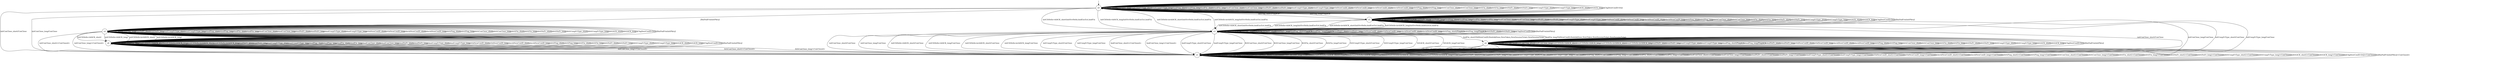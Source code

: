 digraph g {

s0 [shape="circle" label="s0"];
s1 [shape="circle" label="s1"];
s2 [shape="circle" label="s2"];
s3 [shape="circle" label="s3"];
s4 [shape="circle" label="s4"];
s5 [shape="circle" label="s5"];
s6 [shape="circle" label="s6"];
s0 -> s5 [label="initPing_short/PingACK "];
s0 -> s5 [label="initPing_long/PingACK "];
s0 -> s1 [label="initConClose_short/ConClose "];
s0 -> s1 [label="initConClose_long/ConClose "];
s0 -> s3 [label="initCltHello-vldACK_short/initSvrHello,hndEncExt,hndFin "];
s0 -> s3 [label="initCltHello-vldACK_long/initSvrHello,hndEncExt,hndFin "];
s0 -> s3 [label="initCltHello-invldACK_short/initSvrHello,hndEncExt,hndFin "];
s0 -> s3 [label="initCltHello-invldACK_long/initSvrHello,hndEncExt,hndFin "];
s0 -> s0 [label="initNoFr_short/ "];
s0 -> s0 [label="initNoFr_long/ "];
s0 -> s0 [label="initUnxpFrType_short/ "];
s0 -> s0 [label="initUnxpFrType_long/ "];
s0 -> s0 [label="hndPing_short/ "];
s0 -> s0 [label="hndPing_long/ "];
s0 -> s0 [label="hndFin_short/ "];
s0 -> s0 [label="hndFin_long/ "];
s0 -> s0 [label="hndConClose_short/ "];
s0 -> s0 [label="hndConClose_long/ "];
s0 -> s0 [label="hndNoFr_short/ "];
s0 -> s0 [label="hndNoFr_long/ "];
s0 -> s0 [label="hndUnxpFrType_short/ "];
s0 -> s0 [label="hndUnxpFrType_long/ "];
s0 -> s0 [label="VldNewConID_short/ "];
s0 -> s0 [label="VldNewConID_long/ "];
s0 -> s0 [label="InvldNewConID_short/ "];
s0 -> s0 [label="InvldNewConID_long/ "];
s0 -> s0 [label="0rttPing_short/ "];
s0 -> s0 [label="0rttPing_long/ "];
s0 -> s0 [label="0rttConClose_short/ "];
s0 -> s0 [label="0rttConClose_long/ "];
s0 -> s0 [label="0rttFin_short/ "];
s0 -> s0 [label="0rttFin_long/ "];
s0 -> s0 [label="0rttNoFr_short/ "];
s0 -> s0 [label="0rttNoFr_long/ "];
s0 -> s0 [label="0rttUnxpFrType_short/ "];
s0 -> s0 [label="0rttUnxpFrType_long/ "];
s0 -> s0 [label="0rttACK_short/ "];
s0 -> s0 [label="0rttACK_long/ "];
s0 -> s0 [label="[ChgDestConID-Ori]/ "];
s0 -> s2 [label="[RmPadFrmInitPkts]/ "];
s1 -> s1 [label="initPing_short/<ConClosed> "];
s1 -> s1 [label="initPing_long/<ConClosed> "];
s1 -> s1 [label="initConClose_short/<ConClosed> "];
s1 -> s1 [label="initConClose_long/<ConClosed> "];
s1 -> s1 [label="initCltHello-vldACK_short/<ConClosed> "];
s1 -> s1 [label="initCltHello-vldACK_long/<ConClosed> "];
s1 -> s1 [label="initCltHello-invldACK_short/<ConClosed> "];
s1 -> s1 [label="initCltHello-invldACK_long/<ConClosed> "];
s1 -> s1 [label="initNoFr_short/<ConClosed> "];
s1 -> s1 [label="initNoFr_long/<ConClosed> "];
s1 -> s1 [label="initUnxpFrType_short/<ConClosed> "];
s1 -> s1 [label="initUnxpFrType_long/<ConClosed> "];
s1 -> s1 [label="hndPing_short/<ConClosed> "];
s1 -> s1 [label="hndPing_long/<ConClosed> "];
s1 -> s1 [label="hndFin_short/<ConClosed> "];
s1 -> s1 [label="hndFin_long/<ConClosed> "];
s1 -> s1 [label="hndConClose_short/<ConClosed> "];
s1 -> s1 [label="hndConClose_long/<ConClosed> "];
s1 -> s1 [label="hndNoFr_short/<ConClosed> "];
s1 -> s1 [label="hndNoFr_long/<ConClosed> "];
s1 -> s1 [label="hndUnxpFrType_short/<ConClosed> "];
s1 -> s1 [label="hndUnxpFrType_long/<ConClosed> "];
s1 -> s1 [label="VldNewConID_short/<ConClosed> "];
s1 -> s1 [label="VldNewConID_long/<ConClosed> "];
s1 -> s1 [label="InvldNewConID_short/<ConClosed> "];
s1 -> s1 [label="InvldNewConID_long/<ConClosed> "];
s1 -> s1 [label="0rttPing_short/<ConClosed> "];
s1 -> s1 [label="0rttPing_long/<ConClosed> "];
s1 -> s1 [label="0rttConClose_short/<ConClosed> "];
s1 -> s1 [label="0rttConClose_long/<ConClosed> "];
s1 -> s1 [label="0rttFin_short/<ConClosed> "];
s1 -> s1 [label="0rttFin_long/<ConClosed> "];
s1 -> s1 [label="0rttNoFr_short/<ConClosed> "];
s1 -> s1 [label="0rttNoFr_long/<ConClosed> "];
s1 -> s1 [label="0rttUnxpFrType_short/<ConClosed> "];
s1 -> s1 [label="0rttUnxpFrType_long/<ConClosed> "];
s1 -> s1 [label="0rttACK_short/<ConClosed> "];
s1 -> s1 [label="0rttACK_long/<ConClosed> "];
s1 -> s1 [label="[ChgDestConID-Ori]/<ConClosed> "];
s1 -> s1 [label="[RmPadFrmInitPkts]/<ConClosed> "];
s2 -> s2 [label="initPing_short/ "];
s2 -> s2 [label="initPing_long/ "];
s2 -> s1 [label="initConClose_short/<ConClosed> "];
s2 -> s1 [label="initConClose_long/<ConClosed> "];
s2 -> s6 [label="initCltHello-vldACK_short/ "];
s2 -> s6 [label="initCltHello-vldACK_long/ "];
s2 -> s6 [label="initCltHello-invldACK_short/ "];
s2 -> s6 [label="initCltHello-invldACK_long/ "];
s2 -> s2 [label="initNoFr_short/ "];
s2 -> s2 [label="initNoFr_long/ "];
s2 -> s2 [label="initUnxpFrType_short/ "];
s2 -> s2 [label="initUnxpFrType_long/ "];
s2 -> s2 [label="hndPing_short/ "];
s2 -> s2 [label="hndPing_long/ "];
s2 -> s2 [label="hndFin_short/ "];
s2 -> s2 [label="hndFin_long/ "];
s2 -> s2 [label="hndConClose_short/ "];
s2 -> s2 [label="hndConClose_long/ "];
s2 -> s2 [label="hndNoFr_short/ "];
s2 -> s2 [label="hndNoFr_long/ "];
s2 -> s2 [label="hndUnxpFrType_short/ "];
s2 -> s2 [label="hndUnxpFrType_long/ "];
s2 -> s2 [label="VldNewConID_short/ "];
s2 -> s2 [label="VldNewConID_long/ "];
s2 -> s2 [label="InvldNewConID_short/ "];
s2 -> s2 [label="InvldNewConID_long/ "];
s2 -> s2 [label="0rttPing_short/ "];
s2 -> s2 [label="0rttPing_long/ "];
s2 -> s2 [label="0rttConClose_short/ "];
s2 -> s2 [label="0rttConClose_long/ "];
s2 -> s2 [label="0rttFin_short/ "];
s2 -> s2 [label="0rttFin_long/ "];
s2 -> s2 [label="0rttNoFr_short/ "];
s2 -> s2 [label="0rttNoFr_long/ "];
s2 -> s2 [label="0rttUnxpFrType_short/ "];
s2 -> s2 [label="0rttUnxpFrType_long/ "];
s2 -> s2 [label="0rttACK_short/ "];
s2 -> s2 [label="0rttACK_long/ "];
s2 -> s2 [label="[ChgDestConID-Ori]/ "];
s2 -> s2 [label="[RmPadFrmInitPkts]/ "];
s3 -> s3 [label="initPing_short/PingACK "];
s3 -> s3 [label="initPing_long/PingACK "];
s3 -> s1 [label="initConClose_short/ConClose "];
s3 -> s1 [label="initConClose_long/ConClose "];
s3 -> s1 [label="initCltHello-vldACK_short/ConClose "];
s3 -> s1 [label="initCltHello-vldACK_long/ConClose "];
s3 -> s1 [label="initCltHello-invldACK_short/ConClose "];
s3 -> s1 [label="initCltHello-invldACK_long/ConClose "];
s3 -> s3 [label="initNoFr_short/ "];
s3 -> s3 [label="initNoFr_long/ "];
s3 -> s1 [label="initUnxpFrType_short/ConClose "];
s3 -> s1 [label="initUnxpFrType_long/ConClose "];
s3 -> s3 [label="hndPing_short/PingACK "];
s3 -> s3 [label="hndPing_long/PingACK "];
s3 -> s4 [label="hndFin_short/VldNewConID,HndshkDone,NewToken,NewSessionTicket,NewSessionTicket "];
s3 -> s4 [label="hndFin_long/VldNewConID,HndshkDone,NewToken,NewSessionTicket,NewSessionTicket "];
s3 -> s1 [label="hndConClose_short/<ConClosed> "];
s3 -> s1 [label="hndConClose_long/<ConClosed> "];
s3 -> s3 [label="hndNoFr_short/ "];
s3 -> s3 [label="hndNoFr_long/ "];
s3 -> s1 [label="hndUnxpFrType_short/ConClose "];
s3 -> s1 [label="hndUnxpFrType_long/ConClose "];
s3 -> s3 [label="VldNewConID_short/ "];
s3 -> s3 [label="VldNewConID_long/ "];
s3 -> s3 [label="InvldNewConID_short/ "];
s3 -> s3 [label="InvldNewConID_long/ "];
s3 -> s3 [label="0rttPing_short/PingACK "];
s3 -> s3 [label="0rttPing_long/PingACK "];
s3 -> s1 [label="0rttConClose_short/ConClose "];
s3 -> s1 [label="0rttConClose_long/ConClose "];
s3 -> s1 [label="0rttFin_short/ConClose "];
s3 -> s1 [label="0rttFin_long/ConClose "];
s3 -> s3 [label="0rttNoFr_short/ "];
s3 -> s3 [label="0rttNoFr_long/ "];
s3 -> s1 [label="0rttUnxpFrType_short/ConClose "];
s3 -> s1 [label="0rttUnxpFrType_long/ConClose "];
s3 -> s1 [label="0rttACK_short/ConClose "];
s3 -> s1 [label="0rttACK_long/ConClose "];
s3 -> s3 [label="[ChgDestConID-Ori]/ "];
s3 -> s3 [label="[RmPadFrmInitPkts]/ "];
s4 -> s4 [label="initPing_short/ "];
s4 -> s4 [label="initPing_long/ "];
s4 -> s4 [label="initConClose_short/ "];
s4 -> s4 [label="initConClose_long/ "];
s4 -> s4 [label="initCltHello-vldACK_short/ "];
s4 -> s4 [label="initCltHello-vldACK_long/ "];
s4 -> s4 [label="initCltHello-invldACK_short/ "];
s4 -> s4 [label="initCltHello-invldACK_long/ "];
s4 -> s4 [label="initNoFr_short/ "];
s4 -> s4 [label="initNoFr_long/ "];
s4 -> s4 [label="initUnxpFrType_short/ "];
s4 -> s4 [label="initUnxpFrType_long/ "];
s4 -> s4 [label="hndPing_short/PingACK "];
s4 -> s4 [label="hndPing_long/PingACK "];
s4 -> s1 [label="hndFin_short/ConClose "];
s4 -> s1 [label="hndFin_long/ConClose "];
s4 -> s1 [label="hndConClose_short/ConClose "];
s4 -> s1 [label="hndConClose_long/ConClose "];
s4 -> s4 [label="hndNoFr_short/ "];
s4 -> s4 [label="hndNoFr_long/ "];
s4 -> s1 [label="hndUnxpFrType_short/ConClose "];
s4 -> s1 [label="hndUnxpFrType_long/ConClose "];
s4 -> s4 [label="VldNewConID_short/ "];
s4 -> s4 [label="VldNewConID_long/ "];
s4 -> s4 [label="InvldNewConID_short/ "];
s4 -> s4 [label="InvldNewConID_long/ "];
s4 -> s4 [label="0rttPing_short/ "];
s4 -> s4 [label="0rttPing_long/ "];
s4 -> s4 [label="0rttConClose_short/ "];
s4 -> s4 [label="0rttConClose_long/ "];
s4 -> s4 [label="0rttFin_short/ "];
s4 -> s4 [label="0rttFin_long/ "];
s4 -> s4 [label="0rttNoFr_short/ "];
s4 -> s4 [label="0rttNoFr_long/ "];
s4 -> s4 [label="0rttUnxpFrType_short/ "];
s4 -> s4 [label="0rttUnxpFrType_long/ "];
s4 -> s4 [label="0rttACK_short/ "];
s4 -> s4 [label="0rttACK_long/ "];
s4 -> s4 [label="[ChgDestConID-Ori]/ "];
s4 -> s4 [label="[RmPadFrmInitPkts]/ "];
s5 -> s5 [label="initPing_short/PingACK "];
s5 -> s5 [label="initPing_long/PingACK "];
s5 -> s1 [label="initConClose_short/ConClose "];
s5 -> s1 [label="initConClose_long/ConClose "];
s5 -> s3 [label="initCltHello-vldACK_short/initSvrHello,hndEncExt,hndFin "];
s5 -> s3 [label="initCltHello-vldACK_long/initSvrHello,hndEncExt,hndFin "];
s5 -> s3 [label="initCltHello-invldACK_short/initSvrHello,hndEncExt,hndFin "];
s5 -> s3 [label="initCltHello-invldACK_long/initSvrHello,hndEncExt,hndFin "];
s5 -> s5 [label="initNoFr_short/ "];
s5 -> s5 [label="initNoFr_long/ "];
s5 -> s1 [label="initUnxpFrType_short/ConClose "];
s5 -> s1 [label="initUnxpFrType_long/ConClose "];
s5 -> s5 [label="hndPing_short/ "];
s5 -> s5 [label="hndPing_long/ "];
s5 -> s5 [label="hndFin_short/ "];
s5 -> s5 [label="hndFin_long/ "];
s5 -> s5 [label="hndConClose_short/ "];
s5 -> s5 [label="hndConClose_long/ "];
s5 -> s5 [label="hndNoFr_short/ "];
s5 -> s5 [label="hndNoFr_long/ "];
s5 -> s5 [label="hndUnxpFrType_short/ "];
s5 -> s5 [label="hndUnxpFrType_long/ "];
s5 -> s5 [label="VldNewConID_short/ "];
s5 -> s5 [label="VldNewConID_long/ "];
s5 -> s5 [label="InvldNewConID_short/ "];
s5 -> s5 [label="InvldNewConID_long/ "];
s5 -> s5 [label="0rttPing_short/ "];
s5 -> s5 [label="0rttPing_long/ "];
s5 -> s5 [label="0rttConClose_short/ "];
s5 -> s5 [label="0rttConClose_long/ "];
s5 -> s5 [label="0rttFin_short/ "];
s5 -> s5 [label="0rttFin_long/ "];
s5 -> s5 [label="0rttNoFr_short/ "];
s5 -> s5 [label="0rttNoFr_long/ "];
s5 -> s5 [label="0rttUnxpFrType_short/ "];
s5 -> s5 [label="0rttUnxpFrType_long/ "];
s5 -> s5 [label="0rttACK_short/ "];
s5 -> s5 [label="0rttACK_long/ "];
s5 -> s5 [label="[ChgDestConID-Ori]/ "];
s5 -> s5 [label="[RmPadFrmInitPkts]/ "];
s6 -> s6 [label="initPing_short/ "];
s6 -> s6 [label="initPing_long/ "];
s6 -> s1 [label="initConClose_short/<ConClosed> "];
s6 -> s1 [label="initConClose_long/<ConClosed> "];
s6 -> s6 [label="initCltHello-vldACK_short/ "];
s6 -> s6 [label="initCltHello-vldACK_long/ "];
s6 -> s6 [label="initCltHello-invldACK_short/ "];
s6 -> s6 [label="initCltHello-invldACK_long/ "];
s6 -> s6 [label="initNoFr_short/ "];
s6 -> s6 [label="initNoFr_long/ "];
s6 -> s6 [label="initUnxpFrType_short/ "];
s6 -> s6 [label="initUnxpFrType_long/ "];
s6 -> s6 [label="hndPing_short/ "];
s6 -> s6 [label="hndPing_long/ "];
s6 -> s6 [label="hndFin_short/ "];
s6 -> s6 [label="hndFin_long/ "];
s6 -> s6 [label="hndConClose_short/ "];
s6 -> s6 [label="hndConClose_long/ "];
s6 -> s6 [label="hndNoFr_short/ "];
s6 -> s6 [label="hndNoFr_long/ "];
s6 -> s6 [label="hndUnxpFrType_short/ "];
s6 -> s6 [label="hndUnxpFrType_long/ "];
s6 -> s6 [label="VldNewConID_short/ "];
s6 -> s6 [label="VldNewConID_long/ "];
s6 -> s6 [label="InvldNewConID_short/ "];
s6 -> s6 [label="InvldNewConID_long/ "];
s6 -> s6 [label="0rttPing_short/ "];
s6 -> s6 [label="0rttPing_long/ "];
s6 -> s1 [label="0rttConClose_short/<ConClosed> "];
s6 -> s1 [label="0rttConClose_long/<ConClosed> "];
s6 -> s6 [label="0rttFin_short/ "];
s6 -> s6 [label="0rttFin_long/ "];
s6 -> s6 [label="0rttNoFr_short/ "];
s6 -> s6 [label="0rttNoFr_long/ "];
s6 -> s6 [label="0rttUnxpFrType_short/ "];
s6 -> s6 [label="0rttUnxpFrType_long/ "];
s6 -> s6 [label="0rttACK_short/ "];
s6 -> s6 [label="0rttACK_long/ "];
s6 -> s6 [label="[ChgDestConID-Ori]/ "];
s6 -> s6 [label="[RmPadFrmInitPkts]/ "];

__start0 [label="" shape="none" width="0" height="0"];
__start0 -> s0;

}
